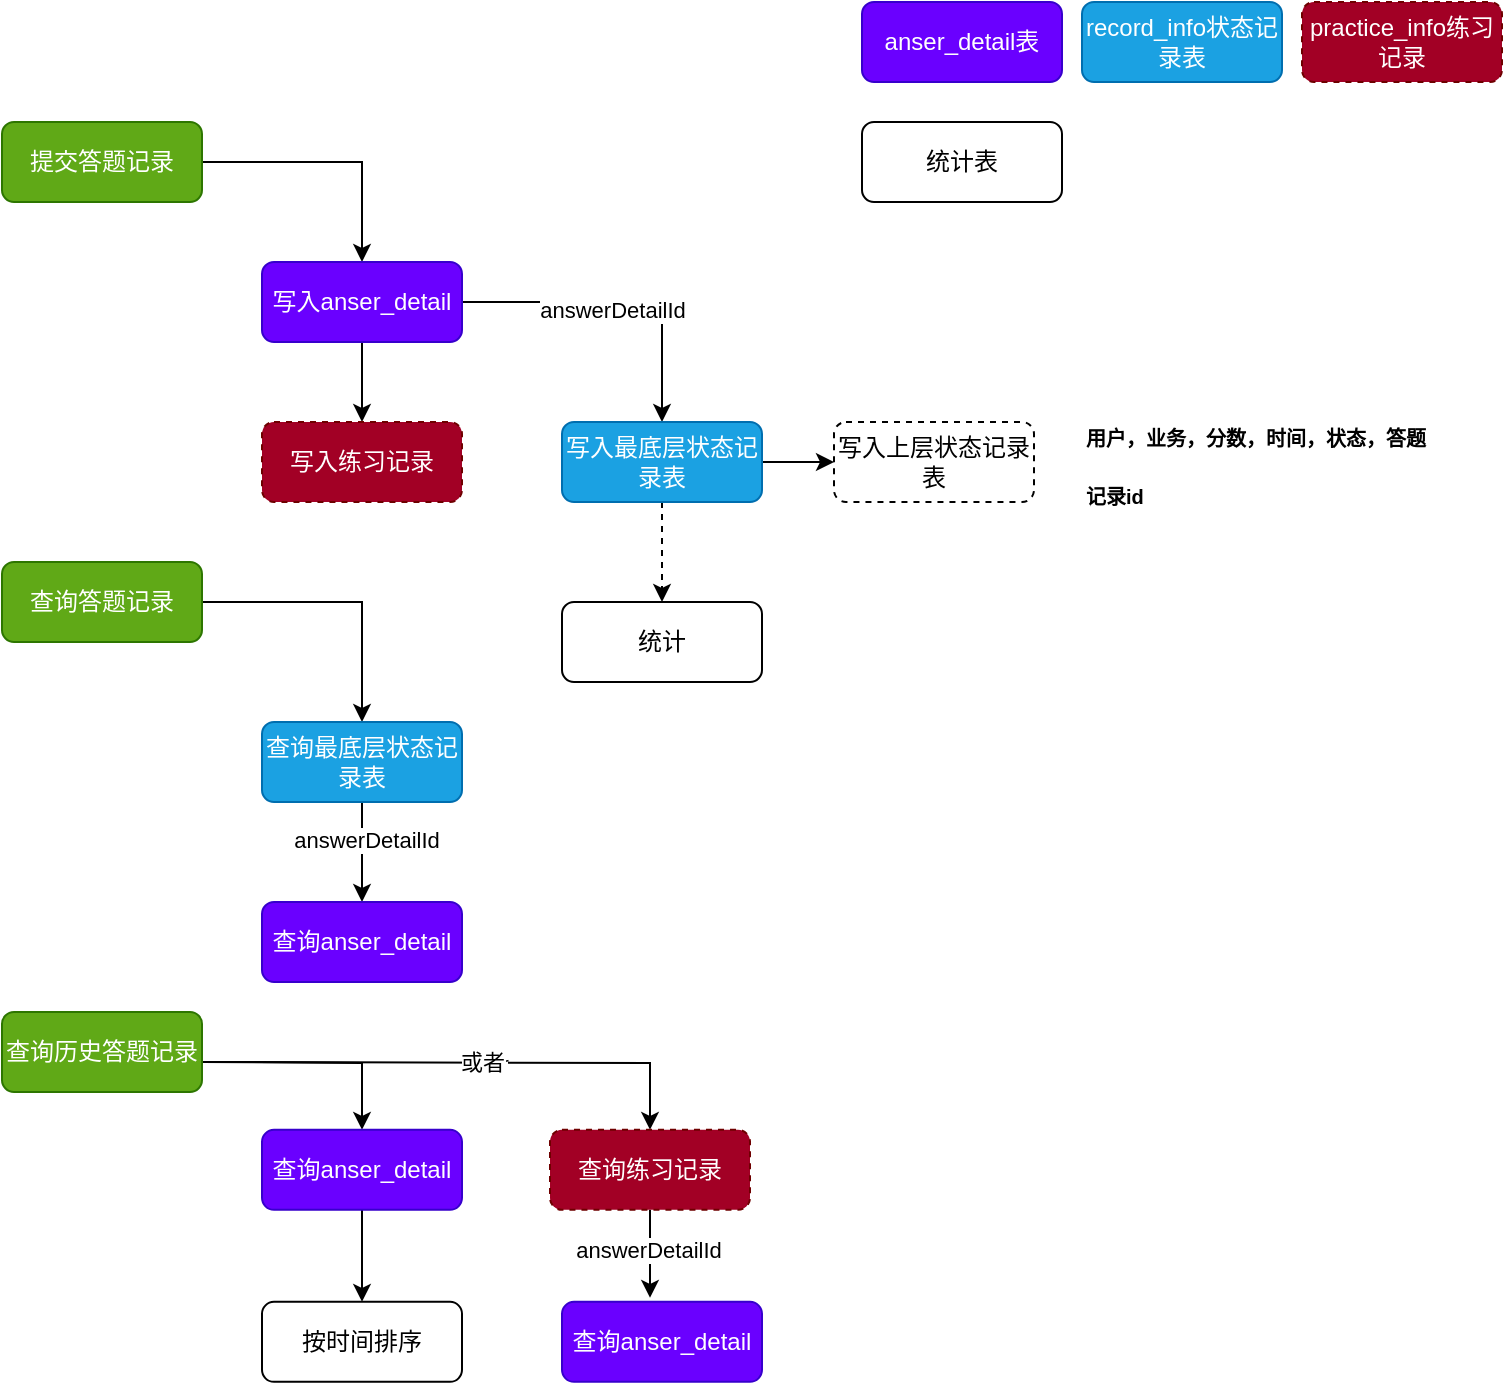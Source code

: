 <mxfile version="27.1.5">
  <diagram name="第 1 页" id="TIscwI-AD4p5W0QsJzFz">
    <mxGraphModel dx="1061" dy="841" grid="1" gridSize="10" guides="1" tooltips="1" connect="1" arrows="1" fold="1" page="1" pageScale="1" pageWidth="827" pageHeight="1169" math="0" shadow="0">
      <root>
        <mxCell id="0" />
        <mxCell id="1" parent="0" />
        <mxCell id="h1Ga8MTXwhFSgEqojI3W-9" style="edgeStyle=orthogonalEdgeStyle;rounded=0;orthogonalLoop=1;jettySize=auto;html=1;" parent="1" source="h1Ga8MTXwhFSgEqojI3W-1" target="h1Ga8MTXwhFSgEqojI3W-4" edge="1">
          <mxGeometry relative="1" as="geometry" />
        </mxCell>
        <mxCell id="h1Ga8MTXwhFSgEqojI3W-1" value="提交答题记录" style="rounded=1;whiteSpace=wrap;html=1;fillColor=#60a917;fontColor=#ffffff;strokeColor=#2D7600;" parent="1" vertex="1">
          <mxGeometry x="40" y="100" width="100" height="40" as="geometry" />
        </mxCell>
        <mxCell id="h1Ga8MTXwhFSgEqojI3W-10" style="edgeStyle=orthogonalEdgeStyle;rounded=0;orthogonalLoop=1;jettySize=auto;html=1;" parent="1" source="h1Ga8MTXwhFSgEqojI3W-4" target="h1Ga8MTXwhFSgEqojI3W-5" edge="1">
          <mxGeometry relative="1" as="geometry" />
        </mxCell>
        <mxCell id="h1Ga8MTXwhFSgEqojI3W-11" value="answerDetailId" style="edgeLabel;html=1;align=center;verticalAlign=middle;resizable=0;points=[];" parent="h1Ga8MTXwhFSgEqojI3W-10" vertex="1" connectable="0">
          <mxGeometry x="-0.071" y="-4" relative="1" as="geometry">
            <mxPoint as="offset" />
          </mxGeometry>
        </mxCell>
        <mxCell id="h1Ga8MTXwhFSgEqojI3W-13" style="edgeStyle=orthogonalEdgeStyle;rounded=0;orthogonalLoop=1;jettySize=auto;html=1;entryX=0.5;entryY=0;entryDx=0;entryDy=0;" parent="1" source="h1Ga8MTXwhFSgEqojI3W-4" target="h1Ga8MTXwhFSgEqojI3W-6" edge="1">
          <mxGeometry relative="1" as="geometry" />
        </mxCell>
        <mxCell id="h1Ga8MTXwhFSgEqojI3W-4" value="写入anser_detail" style="rounded=1;whiteSpace=wrap;html=1;fillColor=#6a00ff;fontColor=#ffffff;strokeColor=#3700CC;" parent="1" vertex="1">
          <mxGeometry x="170" y="170" width="100" height="40" as="geometry" />
        </mxCell>
        <mxCell id="h1Ga8MTXwhFSgEqojI3W-14" style="edgeStyle=orthogonalEdgeStyle;rounded=0;orthogonalLoop=1;jettySize=auto;html=1;" parent="1" source="h1Ga8MTXwhFSgEqojI3W-5" target="h1Ga8MTXwhFSgEqojI3W-7" edge="1">
          <mxGeometry relative="1" as="geometry" />
        </mxCell>
        <mxCell id="h1Ga8MTXwhFSgEqojI3W-16" style="edgeStyle=orthogonalEdgeStyle;rounded=0;orthogonalLoop=1;jettySize=auto;html=1;entryX=0.5;entryY=0;entryDx=0;entryDy=0;dashed=1;" parent="1" source="h1Ga8MTXwhFSgEqojI3W-5" target="h1Ga8MTXwhFSgEqojI3W-8" edge="1">
          <mxGeometry relative="1" as="geometry" />
        </mxCell>
        <mxCell id="h1Ga8MTXwhFSgEqojI3W-5" value="写入最底层状态记录表" style="rounded=1;whiteSpace=wrap;html=1;fillColor=#1ba1e2;fontColor=#ffffff;strokeColor=#006EAF;" parent="1" vertex="1">
          <mxGeometry x="320" y="250" width="100" height="40" as="geometry" />
        </mxCell>
        <mxCell id="h1Ga8MTXwhFSgEqojI3W-6" value="写入练习记录" style="rounded=1;whiteSpace=wrap;html=1;dashed=1;fillColor=#a20025;fontColor=#ffffff;strokeColor=#6F0000;" parent="1" vertex="1">
          <mxGeometry x="170" y="250" width="100" height="40" as="geometry" />
        </mxCell>
        <mxCell id="h1Ga8MTXwhFSgEqojI3W-7" value="写入上层状态记录表" style="rounded=1;whiteSpace=wrap;html=1;dashed=1;" parent="1" vertex="1">
          <mxGeometry x="456" y="250" width="100" height="40" as="geometry" />
        </mxCell>
        <mxCell id="h1Ga8MTXwhFSgEqojI3W-8" value="统计" style="rounded=1;whiteSpace=wrap;html=1;" parent="1" vertex="1">
          <mxGeometry x="320" y="340" width="100" height="40" as="geometry" />
        </mxCell>
        <mxCell id="h1Ga8MTXwhFSgEqojI3W-15" value="&lt;h1 style=&quot;margin-top: 0px;&quot;&gt;&lt;font style=&quot;font-size: 10px;&quot;&gt;用户，业务，分数，时间，状态，答题记录id&lt;/font&gt;&lt;/h1&gt;" style="text;html=1;whiteSpace=wrap;overflow=hidden;rounded=0;" parent="1" vertex="1">
          <mxGeometry x="580" y="232.5" width="180" height="75" as="geometry" />
        </mxCell>
        <mxCell id="h1Ga8MTXwhFSgEqojI3W-19" style="edgeStyle=orthogonalEdgeStyle;rounded=0;orthogonalLoop=1;jettySize=auto;html=1;entryX=0.5;entryY=0;entryDx=0;entryDy=0;" parent="1" source="h1Ga8MTXwhFSgEqojI3W-17" target="h1Ga8MTXwhFSgEqojI3W-18" edge="1">
          <mxGeometry relative="1" as="geometry" />
        </mxCell>
        <mxCell id="h1Ga8MTXwhFSgEqojI3W-17" value="查询答题记录" style="rounded=1;whiteSpace=wrap;html=1;fillColor=#60a917;fontColor=#ffffff;strokeColor=#2D7600;" parent="1" vertex="1">
          <mxGeometry x="40" y="320" width="100" height="40" as="geometry" />
        </mxCell>
        <mxCell id="h1Ga8MTXwhFSgEqojI3W-21" style="edgeStyle=orthogonalEdgeStyle;rounded=0;orthogonalLoop=1;jettySize=auto;html=1;" parent="1" source="h1Ga8MTXwhFSgEqojI3W-18" target="h1Ga8MTXwhFSgEqojI3W-20" edge="1">
          <mxGeometry relative="1" as="geometry" />
        </mxCell>
        <mxCell id="h1Ga8MTXwhFSgEqojI3W-22" value="answerDetailId" style="edgeLabel;html=1;align=center;verticalAlign=middle;resizable=0;points=[];" parent="h1Ga8MTXwhFSgEqojI3W-21" vertex="1" connectable="0">
          <mxGeometry x="-0.233" y="2" relative="1" as="geometry">
            <mxPoint as="offset" />
          </mxGeometry>
        </mxCell>
        <mxCell id="h1Ga8MTXwhFSgEqojI3W-18" value="查询最底层状态记录表" style="rounded=1;whiteSpace=wrap;html=1;fillColor=#1ba1e2;fontColor=#ffffff;strokeColor=#006EAF;" parent="1" vertex="1">
          <mxGeometry x="170" y="400" width="100" height="40" as="geometry" />
        </mxCell>
        <mxCell id="h1Ga8MTXwhFSgEqojI3W-20" value="查询anser_detail" style="rounded=1;whiteSpace=wrap;html=1;fillColor=#6a00ff;fontColor=#ffffff;strokeColor=#3700CC;" parent="1" vertex="1">
          <mxGeometry x="170" y="490" width="100" height="40" as="geometry" />
        </mxCell>
        <mxCell id="h1Ga8MTXwhFSgEqojI3W-25" style="edgeStyle=orthogonalEdgeStyle;rounded=0;orthogonalLoop=1;jettySize=auto;html=1;entryX=0.5;entryY=0;entryDx=0;entryDy=0;" parent="1" target="h1Ga8MTXwhFSgEqojI3W-24" edge="1">
          <mxGeometry relative="1" as="geometry">
            <mxPoint x="140" y="569.997" as="sourcePoint" />
          </mxGeometry>
        </mxCell>
        <mxCell id="h1Ga8MTXwhFSgEqojI3W-29" style="edgeStyle=orthogonalEdgeStyle;rounded=0;orthogonalLoop=1;jettySize=auto;html=1;" parent="1" target="h1Ga8MTXwhFSgEqojI3W-28" edge="1">
          <mxGeometry relative="1" as="geometry">
            <mxPoint x="140" y="569.997" as="sourcePoint" />
          </mxGeometry>
        </mxCell>
        <mxCell id="h1Ga8MTXwhFSgEqojI3W-30" value="or" style="edgeLabel;html=1;align=center;verticalAlign=middle;resizable=0;points=[];" parent="h1Ga8MTXwhFSgEqojI3W-29" vertex="1" connectable="0">
          <mxGeometry x="0.144" relative="1" as="geometry">
            <mxPoint as="offset" />
          </mxGeometry>
        </mxCell>
        <mxCell id="h1Ga8MTXwhFSgEqojI3W-31" value="或者" style="edgeLabel;html=1;align=center;verticalAlign=middle;resizable=0;points=[];" parent="h1Ga8MTXwhFSgEqojI3W-29" vertex="1" connectable="0">
          <mxGeometry x="0.089" y="1" relative="1" as="geometry">
            <mxPoint as="offset" />
          </mxGeometry>
        </mxCell>
        <mxCell id="h1Ga8MTXwhFSgEqojI3W-23" value="查询历史答题记录" style="rounded=1;whiteSpace=wrap;html=1;fillColor=#60a917;fontColor=#ffffff;strokeColor=#2D7600;" parent="1" vertex="1">
          <mxGeometry x="40" y="545" width="100" height="40" as="geometry" />
        </mxCell>
        <mxCell id="h1Ga8MTXwhFSgEqojI3W-27" style="edgeStyle=orthogonalEdgeStyle;rounded=0;orthogonalLoop=1;jettySize=auto;html=1;entryX=0.5;entryY=0;entryDx=0;entryDy=0;" parent="1" source="h1Ga8MTXwhFSgEqojI3W-24" target="h1Ga8MTXwhFSgEqojI3W-26" edge="1">
          <mxGeometry relative="1" as="geometry" />
        </mxCell>
        <mxCell id="h1Ga8MTXwhFSgEqojI3W-24" value="查询anser_detail" style="rounded=1;whiteSpace=wrap;html=1;fillColor=#6a00ff;fontColor=#ffffff;strokeColor=#3700CC;" parent="1" vertex="1">
          <mxGeometry x="170" y="603.93" width="100" height="40" as="geometry" />
        </mxCell>
        <mxCell id="h1Ga8MTXwhFSgEqojI3W-26" value="按时间排序" style="rounded=1;whiteSpace=wrap;html=1;" parent="1" vertex="1">
          <mxGeometry x="170" y="689.93" width="100" height="40" as="geometry" />
        </mxCell>
        <mxCell id="h1Ga8MTXwhFSgEqojI3W-33" style="edgeStyle=orthogonalEdgeStyle;rounded=0;orthogonalLoop=1;jettySize=auto;html=1;" parent="1" source="h1Ga8MTXwhFSgEqojI3W-28" edge="1">
          <mxGeometry relative="1" as="geometry">
            <mxPoint x="364" y="687.93" as="targetPoint" />
          </mxGeometry>
        </mxCell>
        <mxCell id="h1Ga8MTXwhFSgEqojI3W-35" value="answerDetailId" style="edgeLabel;html=1;align=center;verticalAlign=middle;resizable=0;points=[];" parent="h1Ga8MTXwhFSgEqojI3W-33" vertex="1" connectable="0">
          <mxGeometry x="-0.13" y="-1" relative="1" as="geometry">
            <mxPoint as="offset" />
          </mxGeometry>
        </mxCell>
        <mxCell id="h1Ga8MTXwhFSgEqojI3W-28" value="查询练习记录" style="rounded=1;whiteSpace=wrap;html=1;dashed=1;fillColor=#a20025;fontColor=#ffffff;strokeColor=#6F0000;" parent="1" vertex="1">
          <mxGeometry x="314" y="603.93" width="100" height="40" as="geometry" />
        </mxCell>
        <mxCell id="h1Ga8MTXwhFSgEqojI3W-32" value="查询anser_detail" style="rounded=1;whiteSpace=wrap;html=1;fillColor=#6a00ff;fontColor=#ffffff;strokeColor=#3700CC;" parent="1" vertex="1">
          <mxGeometry x="320" y="689.93" width="100" height="40" as="geometry" />
        </mxCell>
        <mxCell id="TMGvo6CquEprjXuTaXPd-1" value="anser_detail表" style="rounded=1;whiteSpace=wrap;html=1;fillColor=#6a00ff;fontColor=#ffffff;strokeColor=#3700CC;" vertex="1" parent="1">
          <mxGeometry x="470" y="40" width="100" height="40" as="geometry" />
        </mxCell>
        <mxCell id="TMGvo6CquEprjXuTaXPd-2" value="record_info状态记录表" style="rounded=1;whiteSpace=wrap;html=1;fillColor=#1ba1e2;fontColor=#ffffff;strokeColor=#006EAF;" vertex="1" parent="1">
          <mxGeometry x="580" y="40" width="100" height="40" as="geometry" />
        </mxCell>
        <mxCell id="TMGvo6CquEprjXuTaXPd-4" value="practice_info练习记录" style="rounded=1;whiteSpace=wrap;html=1;dashed=1;fillColor=#a20025;fontColor=#ffffff;strokeColor=#6F0000;" vertex="1" parent="1">
          <mxGeometry x="690" y="40" width="100" height="40" as="geometry" />
        </mxCell>
        <mxCell id="TMGvo6CquEprjXuTaXPd-5" value="统计表" style="rounded=1;whiteSpace=wrap;html=1;" vertex="1" parent="1">
          <mxGeometry x="470" y="100" width="100" height="40" as="geometry" />
        </mxCell>
      </root>
    </mxGraphModel>
  </diagram>
</mxfile>
